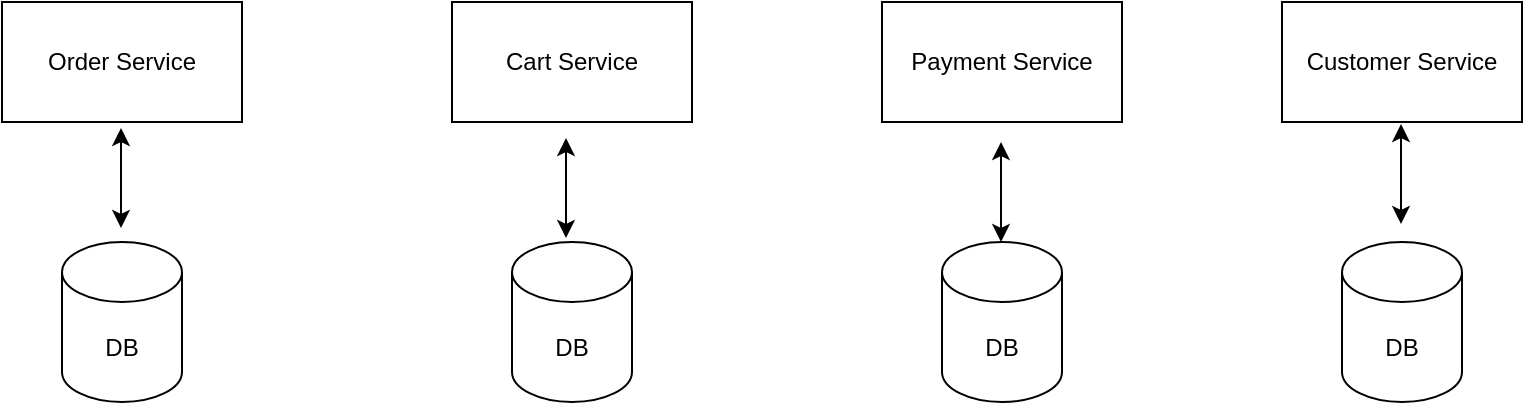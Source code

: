 <mxfile version="23.0.2" type="github">
  <diagram name="Page-1" id="teSWlb0c2JTWcWr7RHAd">
    <mxGraphModel dx="954" dy="582" grid="1" gridSize="10" guides="1" tooltips="1" connect="1" arrows="1" fold="1" page="1" pageScale="1" pageWidth="850" pageHeight="1100" math="0" shadow="0">
      <root>
        <mxCell id="0" />
        <mxCell id="1" parent="0" />
        <mxCell id="vVoupq-6HbKNy5Dhb7I3-1" value="Order Service" style="rounded=0;whiteSpace=wrap;html=1;" vertex="1" parent="1">
          <mxGeometry x="80" y="80" width="120" height="60" as="geometry" />
        </mxCell>
        <mxCell id="vVoupq-6HbKNy5Dhb7I3-2" value="Cart Service" style="rounded=0;whiteSpace=wrap;html=1;" vertex="1" parent="1">
          <mxGeometry x="305" y="80" width="120" height="60" as="geometry" />
        </mxCell>
        <mxCell id="vVoupq-6HbKNy5Dhb7I3-3" value="Payment Service" style="rounded=0;whiteSpace=wrap;html=1;" vertex="1" parent="1">
          <mxGeometry x="520" y="80" width="120" height="60" as="geometry" />
        </mxCell>
        <mxCell id="vVoupq-6HbKNy5Dhb7I3-4" value="Customer Service" style="rounded=0;whiteSpace=wrap;html=1;" vertex="1" parent="1">
          <mxGeometry x="720" y="80" width="120" height="60" as="geometry" />
        </mxCell>
        <mxCell id="vVoupq-6HbKNy5Dhb7I3-5" value="DB" style="shape=cylinder3;whiteSpace=wrap;html=1;boundedLbl=1;backgroundOutline=1;size=15;" vertex="1" parent="1">
          <mxGeometry x="110" y="200" width="60" height="80" as="geometry" />
        </mxCell>
        <mxCell id="vVoupq-6HbKNy5Dhb7I3-6" value="DB" style="shape=cylinder3;whiteSpace=wrap;html=1;boundedLbl=1;backgroundOutline=1;size=15;" vertex="1" parent="1">
          <mxGeometry x="335" y="200" width="60" height="80" as="geometry" />
        </mxCell>
        <mxCell id="vVoupq-6HbKNy5Dhb7I3-7" value="DB" style="shape=cylinder3;whiteSpace=wrap;html=1;boundedLbl=1;backgroundOutline=1;size=15;" vertex="1" parent="1">
          <mxGeometry x="550" y="200" width="60" height="80" as="geometry" />
        </mxCell>
        <mxCell id="vVoupq-6HbKNy5Dhb7I3-8" value="DB" style="shape=cylinder3;whiteSpace=wrap;html=1;boundedLbl=1;backgroundOutline=1;size=15;" vertex="1" parent="1">
          <mxGeometry x="750" y="200" width="60" height="80" as="geometry" />
        </mxCell>
        <mxCell id="vVoupq-6HbKNy5Dhb7I3-9" value="" style="endArrow=classic;startArrow=classic;html=1;rounded=0;" edge="1" parent="1">
          <mxGeometry width="50" height="50" relative="1" as="geometry">
            <mxPoint x="139.5" y="193" as="sourcePoint" />
            <mxPoint x="139.5" y="143" as="targetPoint" />
          </mxGeometry>
        </mxCell>
        <mxCell id="vVoupq-6HbKNy5Dhb7I3-10" value="" style="endArrow=classic;startArrow=classic;html=1;rounded=0;" edge="1" parent="1">
          <mxGeometry width="50" height="50" relative="1" as="geometry">
            <mxPoint x="362" y="198" as="sourcePoint" />
            <mxPoint x="362" y="148" as="targetPoint" />
          </mxGeometry>
        </mxCell>
        <mxCell id="vVoupq-6HbKNy5Dhb7I3-11" value="" style="endArrow=classic;startArrow=classic;html=1;rounded=0;" edge="1" parent="1">
          <mxGeometry width="50" height="50" relative="1" as="geometry">
            <mxPoint x="579.5" y="200" as="sourcePoint" />
            <mxPoint x="579.5" y="150" as="targetPoint" />
          </mxGeometry>
        </mxCell>
        <mxCell id="vVoupq-6HbKNy5Dhb7I3-12" value="" style="endArrow=classic;startArrow=classic;html=1;rounded=0;" edge="1" parent="1">
          <mxGeometry width="50" height="50" relative="1" as="geometry">
            <mxPoint x="779.5" y="191" as="sourcePoint" />
            <mxPoint x="779.5" y="141" as="targetPoint" />
          </mxGeometry>
        </mxCell>
      </root>
    </mxGraphModel>
  </diagram>
</mxfile>

